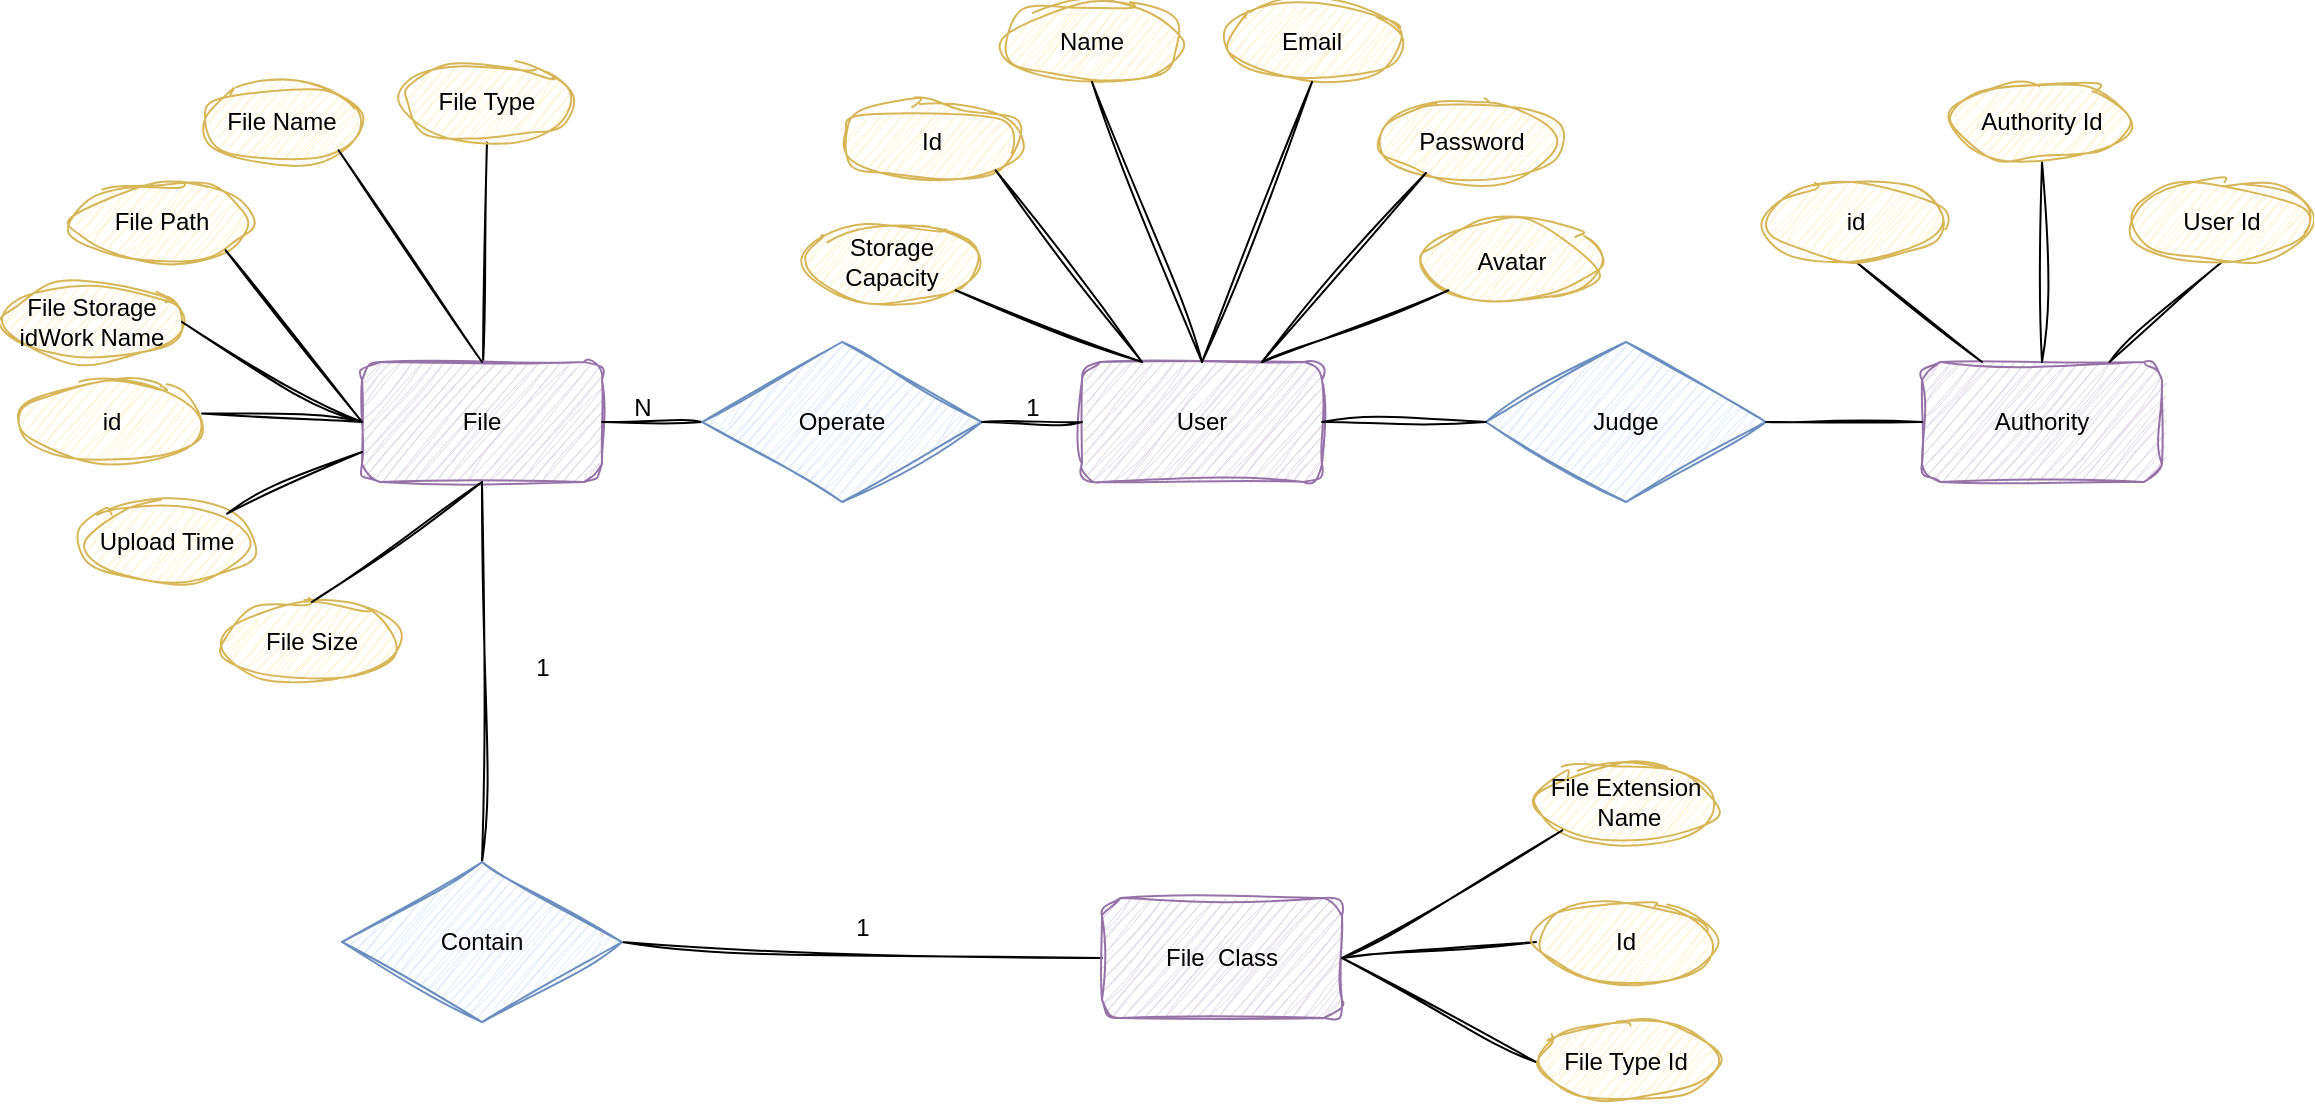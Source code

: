 <mxfile version="22.1.11" type="github" pages="3">
  <diagram name="overall er" id="CqrkfWvKqjEvy0J3rS-4">
    <mxGraphModel dx="1756" dy="615" grid="1" gridSize="10" guides="1" tooltips="1" connect="1" arrows="1" fold="1" page="1" pageScale="1" pageWidth="827" pageHeight="1169" math="0" shadow="0">
      <root>
        <mxCell id="0" />
        <mxCell id="1" parent="0" />
        <mxCell id="Isf6Fnb0qAEW2lczfsNk-14" style="rounded=1;orthogonalLoop=1;jettySize=auto;html=1;entryX=0.5;entryY=1;entryDx=0;entryDy=0;sketch=1;curveFitting=1;jiggle=2;endArrow=none;endFill=0;" parent="1" source="Isf6Fnb0qAEW2lczfsNk-3" target="Isf6Fnb0qAEW2lczfsNk-6" edge="1">
          <mxGeometry relative="1" as="geometry" />
        </mxCell>
        <mxCell id="Isf6Fnb0qAEW2lczfsNk-3" value="File" style="rounded=1;whiteSpace=wrap;html=1;fillColor=#e1d5e7;strokeColor=#9673a6;sketch=1;curveFitting=1;jiggle=2;fillStyle=hachure;" parent="1" vertex="1">
          <mxGeometry x="160" y="540" width="120" height="60" as="geometry" />
        </mxCell>
        <mxCell id="Isf6Fnb0qAEW2lczfsNk-4" value="User" style="rounded=1;whiteSpace=wrap;html=1;fillColor=#e1d5e7;strokeColor=#9673a6;sketch=1;curveFitting=1;jiggle=2;fillStyle=hachure;" parent="1" vertex="1">
          <mxGeometry x="520" y="540" width="120" height="60" as="geometry" />
        </mxCell>
        <mxCell id="Isf6Fnb0qAEW2lczfsNk-5" value="Authority" style="rounded=1;whiteSpace=wrap;html=1;fillColor=#e1d5e7;strokeColor=#9673a6;sketch=1;curveFitting=1;jiggle=2;fillStyle=hachure;" parent="1" vertex="1">
          <mxGeometry x="940" y="540" width="120" height="60" as="geometry" />
        </mxCell>
        <mxCell id="Isf6Fnb0qAEW2lczfsNk-6" value="File Type" style="ellipse;whiteSpace=wrap;html=1;fillColor=#fff2cc;strokeColor=#d6b656;fillStyle=hatch;sketch=1;curveFitting=1;jiggle=2;" parent="1" vertex="1">
          <mxGeometry x="180" y="390" width="85" height="40" as="geometry" />
        </mxCell>
        <mxCell id="Isf6Fnb0qAEW2lczfsNk-7" value="File Name" style="ellipse;whiteSpace=wrap;html=1;fillColor=#fff2cc;strokeColor=#d6b656;fillStyle=hatch;sketch=1;curveFitting=1;jiggle=2;" parent="1" vertex="1">
          <mxGeometry x="80" y="400" width="80" height="40" as="geometry" />
        </mxCell>
        <mxCell id="Isf6Fnb0qAEW2lczfsNk-8" value="File Path" style="ellipse;whiteSpace=wrap;html=1;fillColor=#fff2cc;strokeColor=#d6b656;fillStyle=hatch;sketch=1;curveFitting=1;jiggle=2;" parent="1" vertex="1">
          <mxGeometry x="15" y="450" width="90" height="40" as="geometry" />
        </mxCell>
        <mxCell id="Isf6Fnb0qAEW2lczfsNk-9" value="File Storage idWork Name" style="ellipse;whiteSpace=wrap;html=1;fillColor=#fff2cc;strokeColor=#d6b656;fillStyle=hatch;sketch=1;curveFitting=1;jiggle=2;" parent="1" vertex="1">
          <mxGeometry x="-20" y="500" width="90" height="40" as="geometry" />
        </mxCell>
        <mxCell id="Isf6Fnb0qAEW2lczfsNk-10" value="id" style="ellipse;whiteSpace=wrap;html=1;fillColor=#fff2cc;strokeColor=#d6b656;fillStyle=hatch;sketch=1;curveFitting=1;jiggle=2;" parent="1" vertex="1">
          <mxGeometry x="-10" y="550" width="90" height="40" as="geometry" />
        </mxCell>
        <mxCell id="Isf6Fnb0qAEW2lczfsNk-11" value="Upload Time" style="ellipse;whiteSpace=wrap;html=1;fillColor=#fff2cc;strokeColor=#d6b656;fillStyle=hatch;sketch=1;curveFitting=1;jiggle=2;" parent="1" vertex="1">
          <mxGeometry x="20" y="610" width="85" height="40" as="geometry" />
        </mxCell>
        <mxCell id="Isf6Fnb0qAEW2lczfsNk-12" value="File Size" style="ellipse;whiteSpace=wrap;html=1;fillColor=#fff2cc;strokeColor=#d6b656;fillStyle=hatch;sketch=1;curveFitting=1;jiggle=2;" parent="1" vertex="1">
          <mxGeometry x="90" y="660" width="90" height="40" as="geometry" />
        </mxCell>
        <mxCell id="Isf6Fnb0qAEW2lczfsNk-17" style="rounded=1;orthogonalLoop=1;jettySize=auto;html=1;entryX=1;entryY=1;entryDx=0;entryDy=0;sketch=1;curveFitting=1;jiggle=2;endArrow=none;endFill=0;exitX=0.5;exitY=0;exitDx=0;exitDy=0;" parent="1" source="Isf6Fnb0qAEW2lczfsNk-3" target="Isf6Fnb0qAEW2lczfsNk-7" edge="1">
          <mxGeometry relative="1" as="geometry">
            <mxPoint x="170" y="530" as="sourcePoint" />
            <mxPoint x="170" y="360" as="targetPoint" />
          </mxGeometry>
        </mxCell>
        <mxCell id="Isf6Fnb0qAEW2lczfsNk-18" style="rounded=1;orthogonalLoop=1;jettySize=auto;html=1;entryX=1;entryY=1;entryDx=0;entryDy=0;sketch=1;curveFitting=1;jiggle=2;endArrow=none;endFill=0;exitX=0;exitY=0.5;exitDx=0;exitDy=0;" parent="1" source="Isf6Fnb0qAEW2lczfsNk-3" target="Isf6Fnb0qAEW2lczfsNk-8" edge="1">
          <mxGeometry relative="1" as="geometry">
            <mxPoint x="130" y="570" as="sourcePoint" />
            <mxPoint x="130" y="400" as="targetPoint" />
          </mxGeometry>
        </mxCell>
        <mxCell id="Isf6Fnb0qAEW2lczfsNk-19" style="rounded=1;orthogonalLoop=1;jettySize=auto;html=1;entryX=1;entryY=0.5;entryDx=0;entryDy=0;sketch=1;curveFitting=1;jiggle=2;endArrow=none;endFill=0;exitX=0;exitY=0.5;exitDx=0;exitDy=0;" parent="1" source="Isf6Fnb0qAEW2lczfsNk-3" target="Isf6Fnb0qAEW2lczfsNk-9" edge="1">
          <mxGeometry relative="1" as="geometry">
            <mxPoint x="89" y="650" as="sourcePoint" />
            <mxPoint x="89" y="480" as="targetPoint" />
          </mxGeometry>
        </mxCell>
        <mxCell id="Isf6Fnb0qAEW2lczfsNk-20" style="rounded=1;orthogonalLoop=1;jettySize=auto;html=1;entryX=1;entryY=0.394;entryDx=0;entryDy=0;sketch=1;curveFitting=1;jiggle=2;endArrow=none;endFill=0;entryPerimeter=0;" parent="1" target="Isf6Fnb0qAEW2lczfsNk-10" edge="1">
          <mxGeometry relative="1" as="geometry">
            <mxPoint x="160" y="570" as="sourcePoint" />
            <mxPoint x="100" y="510" as="targetPoint" />
          </mxGeometry>
        </mxCell>
        <mxCell id="Isf6Fnb0qAEW2lczfsNk-21" style="rounded=1;orthogonalLoop=1;jettySize=auto;html=1;sketch=1;curveFitting=1;jiggle=2;endArrow=none;endFill=0;entryX=0;entryY=0.75;entryDx=0;entryDy=0;exitX=1;exitY=0;exitDx=0;exitDy=0;" parent="1" source="Isf6Fnb0qAEW2lczfsNk-11" target="Isf6Fnb0qAEW2lczfsNk-3" edge="1">
          <mxGeometry relative="1" as="geometry">
            <mxPoint x="219.5" y="775" as="sourcePoint" />
            <mxPoint x="240" y="610" as="targetPoint" />
          </mxGeometry>
        </mxCell>
        <mxCell id="Isf6Fnb0qAEW2lczfsNk-22" style="rounded=1;orthogonalLoop=1;jettySize=auto;html=1;entryX=0.5;entryY=1;entryDx=0;entryDy=0;sketch=1;curveFitting=1;jiggle=2;endArrow=none;endFill=0;exitX=0.5;exitY=0;exitDx=0;exitDy=0;" parent="1" source="Isf6Fnb0qAEW2lczfsNk-12" target="Isf6Fnb0qAEW2lczfsNk-3" edge="1">
          <mxGeometry relative="1" as="geometry">
            <mxPoint x="289" y="740" as="sourcePoint" />
            <mxPoint x="289" y="570" as="targetPoint" />
          </mxGeometry>
        </mxCell>
        <mxCell id="Isf6Fnb0qAEW2lczfsNk-23" style="rounded=1;orthogonalLoop=1;jettySize=auto;html=1;sketch=1;curveFitting=1;jiggle=2;endArrow=none;endFill=0;exitX=0.5;exitY=0;exitDx=0;exitDy=0;" parent="1" source="Isf6Fnb0qAEW2lczfsNk-26" edge="1">
          <mxGeometry relative="1" as="geometry">
            <mxPoint x="220" y="820" as="sourcePoint" />
            <mxPoint x="220" y="600" as="targetPoint" />
            <Array as="points" />
          </mxGeometry>
        </mxCell>
        <mxCell id="Isf6Fnb0qAEW2lczfsNk-24" style="rounded=1;orthogonalLoop=1;jettySize=auto;html=1;entryX=1;entryY=0.5;entryDx=0;entryDy=0;sketch=1;curveFitting=1;jiggle=2;endArrow=none;endFill=0;exitX=0;exitY=0.5;exitDx=0;exitDy=0;" parent="1" source="Isf6Fnb0qAEW2lczfsNk-48" target="Isf6Fnb0qAEW2lczfsNk-3" edge="1">
          <mxGeometry relative="1" as="geometry">
            <mxPoint x="320" y="790" as="sourcePoint" />
            <mxPoint x="320" y="620" as="targetPoint" />
          </mxGeometry>
        </mxCell>
        <mxCell id="Isf6Fnb0qAEW2lczfsNk-25" style="rounded=1;orthogonalLoop=1;jettySize=auto;html=1;entryX=0;entryY=0.5;entryDx=0;entryDy=0;sketch=1;curveFitting=1;jiggle=2;endArrow=none;endFill=0;exitX=1;exitY=0.5;exitDx=0;exitDy=0;" parent="1" source="Isf6Fnb0qAEW2lczfsNk-26" target="Isf6Fnb0qAEW2lczfsNk-27" edge="1">
          <mxGeometry relative="1" as="geometry">
            <mxPoint x="360" y="870" as="sourcePoint" />
            <mxPoint x="360" y="700" as="targetPoint" />
          </mxGeometry>
        </mxCell>
        <mxCell id="Isf6Fnb0qAEW2lczfsNk-26" value="Contain" style="rhombus;whiteSpace=wrap;html=1;fillColor=#dae8fc;strokeColor=#6c8ebf;fillStyle=hatch;sketch=1;curveFitting=1;jiggle=2;" parent="1" vertex="1">
          <mxGeometry x="150" y="790" width="140" height="80" as="geometry" />
        </mxCell>
        <mxCell id="Isf6Fnb0qAEW2lczfsNk-27" value="File&amp;nbsp; Class" style="rounded=1;whiteSpace=wrap;html=1;fillColor=#e1d5e7;strokeColor=#9673a6;sketch=1;curveFitting=1;jiggle=2;fillStyle=hachure;" parent="1" vertex="1">
          <mxGeometry x="530" y="808" width="120" height="60" as="geometry" />
        </mxCell>
        <mxCell id="Isf6Fnb0qAEW2lczfsNk-28" value="File Extension&lt;br&gt;&amp;nbsp;Name" style="ellipse;whiteSpace=wrap;html=1;fillColor=#fff2cc;strokeColor=#d6b656;fillStyle=hatch;sketch=1;curveFitting=1;jiggle=2;" parent="1" vertex="1">
          <mxGeometry x="747" y="740" width="90" height="40" as="geometry" />
        </mxCell>
        <mxCell id="Isf6Fnb0qAEW2lczfsNk-29" style="rounded=1;orthogonalLoop=1;jettySize=auto;html=1;entryX=1;entryY=0.5;entryDx=0;entryDy=0;sketch=1;curveFitting=1;jiggle=2;endArrow=none;endFill=0;exitX=0;exitY=0.5;exitDx=0;exitDy=0;" parent="1" source="Isf6Fnb0qAEW2lczfsNk-33" target="Isf6Fnb0qAEW2lczfsNk-27" edge="1">
          <mxGeometry relative="1" as="geometry">
            <mxPoint x="710" y="1040" as="sourcePoint" />
            <mxPoint x="710" y="870" as="targetPoint" />
          </mxGeometry>
        </mxCell>
        <mxCell id="Isf6Fnb0qAEW2lczfsNk-30" style="rounded=1;orthogonalLoop=1;jettySize=auto;html=1;entryX=0;entryY=0.5;entryDx=0;entryDy=0;sketch=1;curveFitting=1;jiggle=2;endArrow=none;endFill=0;exitX=1;exitY=0.5;exitDx=0;exitDy=0;" parent="1" source="Isf6Fnb0qAEW2lczfsNk-27" target="Isf6Fnb0qAEW2lczfsNk-32" edge="1">
          <mxGeometry relative="1" as="geometry">
            <mxPoint x="329" y="780" as="sourcePoint" />
            <mxPoint x="329" y="610" as="targetPoint" />
          </mxGeometry>
        </mxCell>
        <mxCell id="Isf6Fnb0qAEW2lczfsNk-31" style="rounded=1;orthogonalLoop=1;jettySize=auto;html=1;entryX=0;entryY=1;entryDx=0;entryDy=0;sketch=1;curveFitting=1;jiggle=2;endArrow=none;endFill=0;exitX=1;exitY=0.5;exitDx=0;exitDy=0;" parent="1" source="Isf6Fnb0qAEW2lczfsNk-27" target="Isf6Fnb0qAEW2lczfsNk-28" edge="1">
          <mxGeometry relative="1" as="geometry">
            <mxPoint x="339" y="790" as="sourcePoint" />
            <mxPoint x="339" y="620" as="targetPoint" />
          </mxGeometry>
        </mxCell>
        <mxCell id="Isf6Fnb0qAEW2lczfsNk-32" value="Id" style="ellipse;whiteSpace=wrap;html=1;fillColor=#fff2cc;strokeColor=#d6b656;fillStyle=hatch;sketch=1;curveFitting=1;jiggle=2;" parent="1" vertex="1">
          <mxGeometry x="747" y="810" width="90" height="40" as="geometry" />
        </mxCell>
        <mxCell id="Isf6Fnb0qAEW2lczfsNk-33" value="File Type Id" style="ellipse;whiteSpace=wrap;html=1;fillColor=#fff2cc;strokeColor=#d6b656;fillStyle=hatch;sketch=1;curveFitting=1;jiggle=2;" parent="1" vertex="1">
          <mxGeometry x="747" y="870" width="90" height="40" as="geometry" />
        </mxCell>
        <mxCell id="Isf6Fnb0qAEW2lczfsNk-34" value="1" style="text;html=1;align=center;verticalAlign=middle;resizable=0;points=[];autosize=1;strokeColor=none;fillColor=none;" parent="1" vertex="1">
          <mxGeometry x="235" y="678" width="30" height="30" as="geometry" />
        </mxCell>
        <mxCell id="Isf6Fnb0qAEW2lczfsNk-35" value="1" style="text;html=1;align=center;verticalAlign=middle;resizable=0;points=[];autosize=1;strokeColor=none;fillColor=none;" parent="1" vertex="1">
          <mxGeometry x="395" y="808" width="30" height="30" as="geometry" />
        </mxCell>
        <mxCell id="Isf6Fnb0qAEW2lczfsNk-36" value="Storage Capacity" style="ellipse;whiteSpace=wrap;html=1;fillColor=#fff2cc;strokeColor=#d6b656;fillStyle=hatch;sketch=1;curveFitting=1;jiggle=2;" parent="1" vertex="1">
          <mxGeometry x="380" y="470" width="90" height="40" as="geometry" />
        </mxCell>
        <mxCell id="Isf6Fnb0qAEW2lczfsNk-37" value="Id" style="ellipse;whiteSpace=wrap;html=1;fillColor=#fff2cc;strokeColor=#d6b656;fillStyle=hatch;sketch=1;curveFitting=1;jiggle=2;" parent="1" vertex="1">
          <mxGeometry x="400" y="410" width="90" height="40" as="geometry" />
        </mxCell>
        <mxCell id="Isf6Fnb0qAEW2lczfsNk-38" value="Name" style="ellipse;whiteSpace=wrap;html=1;fillColor=#fff2cc;strokeColor=#d6b656;fillStyle=hatch;sketch=1;curveFitting=1;jiggle=2;" parent="1" vertex="1">
          <mxGeometry x="480" y="360" width="90" height="40" as="geometry" />
        </mxCell>
        <mxCell id="Isf6Fnb0qAEW2lczfsNk-39" value="Email" style="ellipse;whiteSpace=wrap;html=1;fillColor=#fff2cc;strokeColor=#d6b656;fillStyle=hatch;sketch=1;curveFitting=1;jiggle=2;" parent="1" vertex="1">
          <mxGeometry x="590" y="360" width="90" height="40" as="geometry" />
        </mxCell>
        <mxCell id="Isf6Fnb0qAEW2lczfsNk-40" value="Password" style="ellipse;whiteSpace=wrap;html=1;fillColor=#fff2cc;strokeColor=#d6b656;fillStyle=hatch;sketch=1;curveFitting=1;jiggle=2;" parent="1" vertex="1">
          <mxGeometry x="670" y="410" width="90" height="40" as="geometry" />
        </mxCell>
        <mxCell id="Isf6Fnb0qAEW2lczfsNk-41" value="Avatar" style="ellipse;whiteSpace=wrap;html=1;fillColor=#fff2cc;strokeColor=#d6b656;fillStyle=hatch;sketch=1;curveFitting=1;jiggle=2;" parent="1" vertex="1">
          <mxGeometry x="690" y="470" width="90" height="40" as="geometry" />
        </mxCell>
        <mxCell id="Isf6Fnb0qAEW2lczfsNk-42" style="rounded=1;orthogonalLoop=1;jettySize=auto;html=1;entryX=1;entryY=1;entryDx=0;entryDy=0;sketch=1;curveFitting=1;jiggle=2;endArrow=none;endFill=0;exitX=0.25;exitY=0;exitDx=0;exitDy=0;" parent="1" source="Isf6Fnb0qAEW2lczfsNk-4" target="Isf6Fnb0qAEW2lczfsNk-36" edge="1">
          <mxGeometry relative="1" as="geometry">
            <mxPoint x="350" y="708" as="sourcePoint" />
            <mxPoint x="460" y="644" as="targetPoint" />
          </mxGeometry>
        </mxCell>
        <mxCell id="Isf6Fnb0qAEW2lczfsNk-43" style="rounded=1;orthogonalLoop=1;jettySize=auto;html=1;entryX=1;entryY=1;entryDx=0;entryDy=0;sketch=1;curveFitting=1;jiggle=2;endArrow=none;endFill=0;exitX=0.25;exitY=0;exitDx=0;exitDy=0;" parent="1" source="Isf6Fnb0qAEW2lczfsNk-4" target="Isf6Fnb0qAEW2lczfsNk-37" edge="1">
          <mxGeometry relative="1" as="geometry">
            <mxPoint x="610" y="708" as="sourcePoint" />
            <mxPoint x="720" y="644" as="targetPoint" />
          </mxGeometry>
        </mxCell>
        <mxCell id="Isf6Fnb0qAEW2lczfsNk-44" style="rounded=1;orthogonalLoop=1;jettySize=auto;html=1;entryX=0.5;entryY=1;entryDx=0;entryDy=0;sketch=1;curveFitting=1;jiggle=2;endArrow=none;endFill=0;exitX=0.5;exitY=0;exitDx=0;exitDy=0;" parent="1" source="Isf6Fnb0qAEW2lczfsNk-4" target="Isf6Fnb0qAEW2lczfsNk-38" edge="1">
          <mxGeometry relative="1" as="geometry">
            <mxPoint x="590" y="714" as="sourcePoint" />
            <mxPoint x="700" y="650" as="targetPoint" />
          </mxGeometry>
        </mxCell>
        <mxCell id="Isf6Fnb0qAEW2lczfsNk-45" style="rounded=1;orthogonalLoop=1;jettySize=auto;html=1;entryX=0.5;entryY=1;entryDx=0;entryDy=0;sketch=1;curveFitting=1;jiggle=2;endArrow=none;endFill=0;exitX=0.5;exitY=0;exitDx=0;exitDy=0;" parent="1" source="Isf6Fnb0qAEW2lczfsNk-4" target="Isf6Fnb0qAEW2lczfsNk-39" edge="1">
          <mxGeometry relative="1" as="geometry">
            <mxPoint x="580" y="700" as="sourcePoint" />
            <mxPoint x="690" y="636" as="targetPoint" />
          </mxGeometry>
        </mxCell>
        <mxCell id="Isf6Fnb0qAEW2lczfsNk-46" style="rounded=1;orthogonalLoop=1;jettySize=auto;html=1;entryX=0.244;entryY=0.888;entryDx=0;entryDy=0;sketch=1;curveFitting=1;jiggle=2;endArrow=none;endFill=0;exitX=0.75;exitY=0;exitDx=0;exitDy=0;entryPerimeter=0;" parent="1" source="Isf6Fnb0qAEW2lczfsNk-4" target="Isf6Fnb0qAEW2lczfsNk-40" edge="1">
          <mxGeometry relative="1" as="geometry">
            <mxPoint x="670" y="678" as="sourcePoint" />
            <mxPoint x="780" y="614" as="targetPoint" />
          </mxGeometry>
        </mxCell>
        <mxCell id="Isf6Fnb0qAEW2lczfsNk-47" style="rounded=1;orthogonalLoop=1;jettySize=auto;html=1;entryX=0;entryY=1;entryDx=0;entryDy=0;sketch=1;curveFitting=1;jiggle=2;endArrow=none;endFill=0;exitX=0.75;exitY=0;exitDx=0;exitDy=0;" parent="1" source="Isf6Fnb0qAEW2lczfsNk-4" target="Isf6Fnb0qAEW2lczfsNk-41" edge="1">
          <mxGeometry relative="1" as="geometry">
            <mxPoint x="690" y="634" as="sourcePoint" />
            <mxPoint x="800" y="570" as="targetPoint" />
          </mxGeometry>
        </mxCell>
        <mxCell id="Isf6Fnb0qAEW2lczfsNk-48" value="Operate" style="rhombus;whiteSpace=wrap;html=1;fillColor=#dae8fc;strokeColor=#6c8ebf;fillStyle=hatch;sketch=1;curveFitting=1;jiggle=2;" parent="1" vertex="1">
          <mxGeometry x="330" y="530" width="140" height="80" as="geometry" />
        </mxCell>
        <mxCell id="Isf6Fnb0qAEW2lczfsNk-49" style="rounded=1;orthogonalLoop=1;jettySize=auto;html=1;entryX=1;entryY=0.5;entryDx=0;entryDy=0;sketch=1;curveFitting=1;jiggle=2;endArrow=none;endFill=0;exitX=0;exitY=0.5;exitDx=0;exitDy=0;" parent="1" source="Isf6Fnb0qAEW2lczfsNk-4" target="Isf6Fnb0qAEW2lczfsNk-48" edge="1">
          <mxGeometry relative="1" as="geometry">
            <mxPoint x="756" y="740" as="sourcePoint" />
            <mxPoint x="756" y="570" as="targetPoint" />
          </mxGeometry>
        </mxCell>
        <mxCell id="Isf6Fnb0qAEW2lczfsNk-51" value="N" style="text;html=1;align=center;verticalAlign=middle;resizable=0;points=[];autosize=1;strokeColor=none;fillColor=none;" parent="1" vertex="1">
          <mxGeometry x="285" y="548" width="30" height="30" as="geometry" />
        </mxCell>
        <mxCell id="Isf6Fnb0qAEW2lczfsNk-52" value="1" style="text;html=1;align=center;verticalAlign=middle;resizable=0;points=[];autosize=1;strokeColor=none;fillColor=none;" parent="1" vertex="1">
          <mxGeometry x="480" y="548" width="30" height="30" as="geometry" />
        </mxCell>
        <mxCell id="Isf6Fnb0qAEW2lczfsNk-53" value="Judge" style="rhombus;whiteSpace=wrap;html=1;fillColor=#dae8fc;strokeColor=#6c8ebf;fillStyle=hatch;sketch=1;curveFitting=1;jiggle=2;" parent="1" vertex="1">
          <mxGeometry x="722" y="530" width="140" height="80" as="geometry" />
        </mxCell>
        <mxCell id="Isf6Fnb0qAEW2lczfsNk-54" style="rounded=1;orthogonalLoop=1;jettySize=auto;html=1;entryX=0.5;entryY=1;entryDx=0;entryDy=0;sketch=1;curveFitting=1;jiggle=2;endArrow=none;endFill=0;" parent="1" source="Isf6Fnb0qAEW2lczfsNk-5" target="Isf6Fnb0qAEW2lczfsNk-62" edge="1">
          <mxGeometry relative="1" as="geometry">
            <mxPoint x="1130" y="505" as="sourcePoint" />
            <mxPoint x="1140" y="335" as="targetPoint" />
          </mxGeometry>
        </mxCell>
        <mxCell id="Isf6Fnb0qAEW2lczfsNk-55" style="rounded=1;orthogonalLoop=1;jettySize=auto;html=1;entryX=0.5;entryY=1;entryDx=0;entryDy=0;sketch=1;curveFitting=1;jiggle=2;endArrow=none;endFill=0;exitX=0.5;exitY=0;exitDx=0;exitDy=0;" parent="1" source="Isf6Fnb0qAEW2lczfsNk-5" target="Isf6Fnb0qAEW2lczfsNk-60" edge="1">
          <mxGeometry relative="1" as="geometry">
            <mxPoint x="910" y="525" as="sourcePoint" />
            <mxPoint x="920" y="355" as="targetPoint" />
          </mxGeometry>
        </mxCell>
        <mxCell id="Isf6Fnb0qAEW2lczfsNk-56" style="rounded=1;orthogonalLoop=1;jettySize=auto;html=1;entryX=0.5;entryY=1;entryDx=0;entryDy=0;sketch=1;curveFitting=1;jiggle=2;endArrow=none;endFill=0;exitX=0.25;exitY=0;exitDx=0;exitDy=0;" parent="1" source="Isf6Fnb0qAEW2lczfsNk-5" target="Isf6Fnb0qAEW2lczfsNk-59" edge="1">
          <mxGeometry relative="1" as="geometry">
            <mxPoint x="920" y="535" as="sourcePoint" />
            <mxPoint x="930" y="365" as="targetPoint" />
          </mxGeometry>
        </mxCell>
        <mxCell id="Isf6Fnb0qAEW2lczfsNk-57" style="rounded=1;orthogonalLoop=1;jettySize=auto;html=1;sketch=1;curveFitting=1;jiggle=2;endArrow=none;endFill=0;exitX=1;exitY=0.5;exitDx=0;exitDy=0;" parent="1" source="Isf6Fnb0qAEW2lczfsNk-53" target="Isf6Fnb0qAEW2lczfsNk-5" edge="1">
          <mxGeometry relative="1" as="geometry">
            <mxPoint x="930" y="545" as="sourcePoint" />
            <mxPoint x="940" y="375" as="targetPoint" />
          </mxGeometry>
        </mxCell>
        <mxCell id="Isf6Fnb0qAEW2lczfsNk-58" style="rounded=1;orthogonalLoop=1;jettySize=auto;html=1;entryX=0;entryY=0.5;entryDx=0;entryDy=0;sketch=1;curveFitting=1;jiggle=2;endArrow=none;endFill=0;exitX=1;exitY=0.5;exitDx=0;exitDy=0;" parent="1" source="Isf6Fnb0qAEW2lczfsNk-4" target="Isf6Fnb0qAEW2lczfsNk-53" edge="1">
          <mxGeometry relative="1" as="geometry">
            <mxPoint x="940" y="555" as="sourcePoint" />
            <mxPoint x="950" y="385" as="targetPoint" />
          </mxGeometry>
        </mxCell>
        <mxCell id="Isf6Fnb0qAEW2lczfsNk-59" value="id" style="ellipse;whiteSpace=wrap;html=1;fillColor=#fff2cc;strokeColor=#d6b656;fillStyle=hatch;sketch=1;curveFitting=1;jiggle=2;" parent="1" vertex="1">
          <mxGeometry x="862" y="450" width="90" height="40" as="geometry" />
        </mxCell>
        <mxCell id="Isf6Fnb0qAEW2lczfsNk-60" value="Authority Id" style="ellipse;whiteSpace=wrap;html=1;fillColor=#fff2cc;strokeColor=#d6b656;fillStyle=hatch;sketch=1;curveFitting=1;jiggle=2;" parent="1" vertex="1">
          <mxGeometry x="955" y="400" width="90" height="40" as="geometry" />
        </mxCell>
        <mxCell id="Isf6Fnb0qAEW2lczfsNk-62" value="User Id" style="ellipse;whiteSpace=wrap;html=1;fillColor=#fff2cc;strokeColor=#d6b656;fillStyle=hatch;sketch=1;curveFitting=1;jiggle=2;" parent="1" vertex="1">
          <mxGeometry x="1045" y="450" width="90" height="40" as="geometry" />
        </mxCell>
      </root>
    </mxGraphModel>
  </diagram>
  <diagram id="hAbPgr2nNsU2SdjxLZHJ" name="第 2 页">
    <mxGraphModel dx="2380" dy="1327" grid="0" gridSize="10" guides="1" tooltips="1" connect="1" arrows="1" fold="1" page="0" pageScale="1" pageWidth="827" pageHeight="1169" math="0" shadow="0">
      <root>
        <mxCell id="0" />
        <mxCell id="1" parent="0" />
        <mxCell id="7XOFt0l1qNprO7V9EBtW-86" value="" style="ellipse;whiteSpace=wrap;html=1;fillColor=none;sketch=1;curveFitting=1;jiggle=2;" vertex="1" parent="1">
          <mxGeometry x="-177" y="-137.5" width="1840" height="1190" as="geometry" />
        </mxCell>
        <mxCell id="S3q1-A8ORBThpEU_qU60-1" value="Register" style="rounded=1;whiteSpace=wrap;html=1;fillColor=#dae8fc;strokeColor=#6c8ebf;fillStyle=hatch;sketch=1;curveFitting=1;jiggle=2;shadow=0;" parent="1" vertex="1">
          <mxGeometry x="150" y="70" width="120" height="60" as="geometry" />
        </mxCell>
        <mxCell id="S3q1-A8ORBThpEU_qU60-17" value="Login" style="rounded=1;whiteSpace=wrap;html=1;fillColor=#dae8fc;strokeColor=#6c8ebf;fillStyle=hatch;sketch=1;curveFitting=1;jiggle=2;shadow=0;" parent="1" vertex="1">
          <mxGeometry x="177" y="195" width="120" height="60" as="geometry" />
        </mxCell>
        <mxCell id="S3q1-A8ORBThpEU_qU60-20" value="Send Code Email" style="rounded=1;whiteSpace=wrap;html=1;sketch=1;jiggle=2;fillStyle=hatch;curveFitting=1;strokeColor=#6c8ebf;align=center;verticalAlign=middle;fontFamily=Helvetica;fontSize=12;fillColor=#dae8fc;" parent="1" vertex="1">
          <mxGeometry x="827" y="-40" width="120" height="60" as="geometry" />
        </mxCell>
        <mxCell id="S3q1-A8ORBThpEU_qU60-21" value="Email&amp;nbsp;&lt;br&gt;External System" style="ellipse;whiteSpace=wrap;html=1;fillColor=#f8cecc;strokeColor=#b85450;sketch=1;curveFitting=1;jiggle=2;" parent="1" vertex="1">
          <mxGeometry x="1094.5" y="-10" width="171" height="90" as="geometry" />
        </mxCell>
        <mxCell id="S3q1-A8ORBThpEU_qU60-22" value="Email Code Sent" style="rounded=1;whiteSpace=wrap;html=1;fillColor=#ffe6cc;strokeColor=#d79b00;sketch=1;curveFitting=1;jiggle=2;" parent="1" vertex="1">
          <mxGeometry x="1000" y="120" width="120" height="60" as="geometry" />
        </mxCell>
        <mxCell id="S3q1-A8ORBThpEU_qU60-23" value="User&lt;br&gt;" style="shape=umlActor;verticalLabelPosition=bottom;verticalAlign=top;html=1;outlineConnect=0;sketch=1;curveFitting=1;jiggle=2;shadow=0;" parent="1" vertex="1">
          <mxGeometry x="-60" y="180" width="30" height="60" as="geometry" />
        </mxCell>
        <mxCell id="7XOFt0l1qNprO7V9EBtW-1" value="" style="endArrow=classic;html=1;rounded=0;sketch=1;curveFitting=1;jiggle=2;" edge="1" parent="1">
          <mxGeometry width="50" height="50" relative="1" as="geometry">
            <mxPoint x="10" y="160" as="sourcePoint" />
            <mxPoint x="120" y="120" as="targetPoint" />
          </mxGeometry>
        </mxCell>
        <mxCell id="7XOFt0l1qNprO7V9EBtW-2" value="" style="endArrow=classic;html=1;rounded=0;sketch=1;curveFitting=1;jiggle=2;entryX=-0.032;entryY=0.448;entryDx=0;entryDy=0;entryPerimeter=0;" edge="1" parent="1" target="S3q1-A8ORBThpEU_qU60-13">
          <mxGeometry width="50" height="50" relative="1" as="geometry">
            <mxPoint x="290" y="80" as="sourcePoint" />
            <mxPoint x="410" y="10" as="targetPoint" />
          </mxGeometry>
        </mxCell>
        <mxCell id="7XOFt0l1qNprO7V9EBtW-3" value="" style="endArrow=classic;html=1;rounded=0;sketch=1;curveFitting=1;jiggle=2;" edge="1" parent="1">
          <mxGeometry width="50" height="50" relative="1" as="geometry">
            <mxPoint x="680" as="sourcePoint" />
            <mxPoint x="799" as="targetPoint" />
          </mxGeometry>
        </mxCell>
        <mxCell id="7XOFt0l1qNprO7V9EBtW-4" value="" style="endArrow=classic;html=1;rounded=0;sketch=1;curveFitting=1;jiggle=2;" edge="1" parent="1">
          <mxGeometry width="50" height="50" relative="1" as="geometry">
            <mxPoint x="970" y="-10" as="sourcePoint" />
            <mxPoint x="1080" y="10" as="targetPoint" />
            <Array as="points">
              <mxPoint x="1020" y="-9" />
            </Array>
          </mxGeometry>
        </mxCell>
        <mxCell id="7XOFt0l1qNprO7V9EBtW-5" value="" style="endArrow=classic;html=1;rounded=0;sketch=1;curveFitting=1;jiggle=2;" edge="1" parent="1">
          <mxGeometry width="50" height="50" relative="1" as="geometry">
            <mxPoint x="1110" y="80" as="sourcePoint" />
            <mxPoint x="1070" y="110" as="targetPoint" />
          </mxGeometry>
        </mxCell>
        <mxCell id="7XOFt0l1qNprO7V9EBtW-12" value="" style="endArrow=classic;html=1;rounded=0;sketch=1;curveFitting=1;jiggle=2;exitX=1;exitY=0.5;exitDx=0;exitDy=0;" edge="1" parent="1">
          <mxGeometry width="50" height="50" relative="1" as="geometry">
            <mxPoint x="314" y="217.0" as="sourcePoint" />
            <mxPoint x="448" y="143" as="targetPoint" />
          </mxGeometry>
        </mxCell>
        <mxCell id="7XOFt0l1qNprO7V9EBtW-13" value="" style="endArrow=classic;html=1;rounded=0;sketch=1;curveFitting=1;jiggle=2;" edge="1" parent="1">
          <mxGeometry width="50" height="50" relative="1" as="geometry">
            <mxPoint x="20" y="229.29" as="sourcePoint" />
            <mxPoint x="140" y="229.29" as="targetPoint" />
          </mxGeometry>
        </mxCell>
        <mxCell id="7XOFt0l1qNprO7V9EBtW-14" value="Submit Auth Param" style="rounded=1;whiteSpace=wrap;html=1;sketch=1;jiggle=2;fillStyle=hatch;curveFitting=1;strokeColor=#6c8ebf;align=center;verticalAlign=middle;fontFamily=Helvetica;fontSize=12;fillColor=#dae8fc;" vertex="1" parent="1">
          <mxGeometry x="880" y="245" width="120" height="60" as="geometry" />
        </mxCell>
        <mxCell id="7XOFt0l1qNprO7V9EBtW-17" value="" style="endArrow=classic;html=1;rounded=0;sketch=1;curveFitting=1;jiggle=2;" edge="1" parent="1">
          <mxGeometry width="50" height="50" relative="1" as="geometry">
            <mxPoint x="1010" y="280" as="sourcePoint" />
            <mxPoint x="1140" y="330" as="targetPoint" />
          </mxGeometry>
        </mxCell>
        <mxCell id="7XOFt0l1qNprO7V9EBtW-18" value="" style="endArrow=classic;html=1;rounded=0;sketch=1;curveFitting=1;jiggle=2;" edge="1" parent="1">
          <mxGeometry width="50" height="50" relative="1" as="geometry">
            <mxPoint x="1110" y="399.5" as="sourcePoint" />
            <mxPoint x="1020" y="399.5" as="targetPoint" />
          </mxGeometry>
        </mxCell>
        <mxCell id="7XOFt0l1qNprO7V9EBtW-19" value="Check Param" style="rounded=1;whiteSpace=wrap;html=1;sketch=1;jiggle=2;fillStyle=hatch;curveFitting=1;strokeColor=#6c8ebf;align=center;verticalAlign=middle;fontFamily=Helvetica;fontSize=12;fillColor=#dae8fc;" vertex="1" parent="1">
          <mxGeometry x="880" y="370" width="120" height="60" as="geometry" />
        </mxCell>
        <mxCell id="7XOFt0l1qNprO7V9EBtW-22" value="Check Code" style="rounded=1;whiteSpace=wrap;html=1;sketch=1;jiggle=2;fillStyle=hatch;curveFitting=1;strokeColor=#6c8ebf;align=center;verticalAlign=middle;fontFamily=Helvetica;fontSize=12;fillColor=#dae8fc;" vertex="1" parent="1">
          <mxGeometry x="1310" y="90" width="120" height="60" as="geometry" />
        </mxCell>
        <mxCell id="7XOFt0l1qNprO7V9EBtW-23" value="" style="endArrow=classic;html=1;rounded=0;sketch=1;curveFitting=1;jiggle=2;" edge="1" parent="1">
          <mxGeometry width="50" height="50" relative="1" as="geometry">
            <mxPoint x="1210" y="90" as="sourcePoint" />
            <mxPoint x="1230" y="140" as="targetPoint" />
          </mxGeometry>
        </mxCell>
        <mxCell id="7XOFt0l1qNprO7V9EBtW-25" value="" style="endArrow=classic;html=1;rounded=0;sketch=1;curveFitting=1;jiggle=2;" edge="1" parent="1">
          <mxGeometry width="50" height="50" relative="1" as="geometry">
            <mxPoint x="1310" y="70" as="sourcePoint" />
            <mxPoint x="1270" y="50" as="targetPoint" />
          </mxGeometry>
        </mxCell>
        <mxCell id="7XOFt0l1qNprO7V9EBtW-26" value="Auth Success" style="rounded=1;whiteSpace=wrap;html=1;fillColor=#ffe6cc;strokeColor=#d79b00;sketch=1;curveFitting=1;jiggle=2;" vertex="1" parent="1">
          <mxGeometry x="1160" y="150" width="120" height="60" as="geometry" />
        </mxCell>
        <mxCell id="7XOFt0l1qNprO7V9EBtW-27" value="" style="endArrow=classic;html=1;rounded=0;sketch=1;curveFitting=1;jiggle=2;" edge="1" parent="1">
          <mxGeometry width="50" height="50" relative="1" as="geometry">
            <mxPoint x="1221" y="220" as="sourcePoint" />
            <mxPoint x="1230" y="282" as="targetPoint" />
          </mxGeometry>
        </mxCell>
        <mxCell id="7XOFt0l1qNprO7V9EBtW-28" value="" style="group;sketch=1;curveFitting=1;jiggle=2;" vertex="1" connectable="0" parent="1">
          <mxGeometry x="290" y="615" width="220" height="240" as="geometry" />
        </mxCell>
        <mxCell id="7XOFt0l1qNprO7V9EBtW-29" value="" style="ellipse;whiteSpace=wrap;html=1;fillColor=none;fillStyle=hatch;sketch=1;curveFitting=1;jiggle=2;" vertex="1" parent="7XOFt0l1qNprO7V9EBtW-28">
          <mxGeometry width="220" height="240" as="geometry" />
        </mxCell>
        <mxCell id="7XOFt0l1qNprO7V9EBtW-30" value="File CRUD" style="rounded=1;whiteSpace=wrap;html=1;sketch=1;jiggle=2;fillStyle=hatch;curveFitting=1;strokeColor=#d6b656;align=center;verticalAlign=middle;fontFamily=Helvetica;fontSize=12;fillColor=#fff2cc;" vertex="1" parent="7XOFt0l1qNprO7V9EBtW-28">
          <mxGeometry x="50" y="62.5" width="120" height="60" as="geometry" />
        </mxCell>
        <mxCell id="7XOFt0l1qNprO7V9EBtW-31" value="File CRUD policy" style="rounded=1;whiteSpace=wrap;html=1;sketch=1;jiggle=2;fillStyle=hatch;curveFitting=1;strokeColor=#9673a6;align=center;verticalAlign=middle;fontFamily=Helvetica;fontSize=12;fillColor=#e1d5e7;" vertex="1" parent="7XOFt0l1qNprO7V9EBtW-28">
          <mxGeometry x="50" y="142.5" width="120" height="60" as="geometry" />
        </mxCell>
        <mxCell id="7XOFt0l1qNprO7V9EBtW-32" value="File Domain" style="text;html=1;strokeColor=none;fillColor=none;align=center;verticalAlign=middle;whiteSpace=wrap;rounded=0;fontSize=11;fontFamily=Helvetica;fontColor=default;sketch=1;curveFitting=1;jiggle=2;" vertex="1" parent="7XOFt0l1qNprO7V9EBtW-28">
          <mxGeometry x="65" y="12.5" width="90" height="35" as="geometry" />
        </mxCell>
        <mxCell id="7XOFt0l1qNprO7V9EBtW-60" value="" style="endArrow=classic;html=1;rounded=0;sketch=1;curveFitting=1;jiggle=2;" edge="1" parent="7XOFt0l1qNprO7V9EBtW-28">
          <mxGeometry width="50" height="50" relative="1" as="geometry">
            <mxPoint x="200" y="200" as="sourcePoint" />
            <mxPoint x="250" y="210" as="targetPoint" />
          </mxGeometry>
        </mxCell>
        <mxCell id="7XOFt0l1qNprO7V9EBtW-34" value="" style="group;sketch=1;curveFitting=1;jiggle=2;" vertex="1" connectable="0" parent="1">
          <mxGeometry x="800" y="780" width="220" height="240" as="geometry" />
        </mxCell>
        <mxCell id="7XOFt0l1qNprO7V9EBtW-35" value="" style="ellipse;whiteSpace=wrap;html=1;fillColor=none;fillStyle=hatch;sketch=1;curveFitting=1;jiggle=2;" vertex="1" parent="7XOFt0l1qNprO7V9EBtW-34">
          <mxGeometry width="220" height="240" as="geometry" />
        </mxCell>
        <mxCell id="7XOFt0l1qNprO7V9EBtW-36" value="Preview" style="rounded=1;whiteSpace=wrap;html=1;sketch=1;jiggle=2;fillStyle=hatch;curveFitting=1;strokeColor=#d6b656;align=center;verticalAlign=middle;fontFamily=Helvetica;fontSize=12;fillColor=#fff2cc;" vertex="1" parent="7XOFt0l1qNprO7V9EBtW-34">
          <mxGeometry x="50" y="62.5" width="120" height="60" as="geometry" />
        </mxCell>
        <mxCell id="7XOFt0l1qNprO7V9EBtW-37" value="Preview policy" style="rounded=1;whiteSpace=wrap;html=1;sketch=1;jiggle=2;fillStyle=hatch;curveFitting=1;strokeColor=#9673a6;align=center;verticalAlign=middle;fontFamily=Helvetica;fontSize=12;fillColor=#e1d5e7;" vertex="1" parent="7XOFt0l1qNprO7V9EBtW-34">
          <mxGeometry x="50" y="142.5" width="120" height="60" as="geometry" />
        </mxCell>
        <mxCell id="7XOFt0l1qNprO7V9EBtW-38" value="Preview Domain" style="text;html=1;strokeColor=none;fillColor=none;align=center;verticalAlign=middle;whiteSpace=wrap;rounded=0;fontSize=11;fontFamily=Helvetica;fontColor=default;sketch=1;curveFitting=1;jiggle=2;" vertex="1" parent="7XOFt0l1qNprO7V9EBtW-34">
          <mxGeometry x="65" y="12.5" width="90" height="35" as="geometry" />
        </mxCell>
        <mxCell id="7XOFt0l1qNprO7V9EBtW-63" value="" style="endArrow=classic;html=1;rounded=0;sketch=1;curveFitting=1;jiggle=2;" edge="1" parent="7XOFt0l1qNprO7V9EBtW-34">
          <mxGeometry width="50" height="50" relative="1" as="geometry">
            <mxPoint x="105" y="-17.5" as="sourcePoint" />
            <mxPoint x="105" y="-80" as="targetPoint" />
          </mxGeometry>
        </mxCell>
        <mxCell id="7XOFt0l1qNprO7V9EBtW-41" value="Preview&amp;nbsp;&lt;br&gt;External System" style="ellipse;whiteSpace=wrap;html=1;fillColor=#f8cecc;strokeColor=#b85450;sketch=1;curveFitting=1;jiggle=2;rotation=0;" vertex="1" parent="1">
          <mxGeometry x="1030" y="665" width="151" height="80" as="geometry" />
        </mxCell>
        <mxCell id="7XOFt0l1qNprO7V9EBtW-42" value="Music&lt;br&gt;&amp;nbsp;Read Model" style="rounded=1;whiteSpace=wrap;html=1;sketch=1;jiggle=2;fillStyle=hatch;curveFitting=1;strokeColor=#82b366;align=center;verticalAlign=middle;fontFamily=Helvetica;fontSize=12;fillColor=#d5e8d4;" vertex="1" parent="1">
          <mxGeometry x="1250" y="585" width="120" height="60" as="geometry" />
        </mxCell>
        <mxCell id="7XOFt0l1qNprO7V9EBtW-43" value="Audio&lt;br&gt;&amp;nbsp;Read Model" style="rounded=1;whiteSpace=wrap;html=1;sketch=1;jiggle=2;fillStyle=hatch;curveFitting=1;strokeColor=#82b366;align=center;verticalAlign=middle;fontFamily=Helvetica;fontSize=12;fillColor=#d5e8d4;" vertex="1" parent="1">
          <mxGeometry x="1250" y="665" width="120" height="60" as="geometry" />
        </mxCell>
        <mxCell id="7XOFt0l1qNprO7V9EBtW-44" value="Text&lt;br&gt;&amp;nbsp;Read Model" style="rounded=1;whiteSpace=wrap;html=1;sketch=1;jiggle=2;fillStyle=hatch;curveFitting=1;strokeColor=#82b366;align=center;verticalAlign=middle;fontFamily=Helvetica;fontSize=12;fillColor=#d5e8d4;" vertex="1" parent="1">
          <mxGeometry x="1250" y="745" width="120" height="60" as="geometry" />
        </mxCell>
        <mxCell id="7XOFt0l1qNprO7V9EBtW-45" value="User&lt;br&gt;" style="shape=umlActor;verticalLabelPosition=bottom;verticalAlign=top;html=1;outlineConnect=0;sketch=1;curveFitting=1;jiggle=2;shadow=0;" vertex="1" parent="1">
          <mxGeometry x="-80" y="615" width="30" height="60" as="geometry" />
        </mxCell>
        <mxCell id="7XOFt0l1qNprO7V9EBtW-46" value="Upload File" style="rounded=1;whiteSpace=wrap;html=1;fillColor=#dae8fc;strokeColor=#6c8ebf;fillStyle=hatch;sketch=1;curveFitting=1;jiggle=2;shadow=0;" vertex="1" parent="1">
          <mxGeometry x="60" y="510" width="120" height="60" as="geometry" />
        </mxCell>
        <mxCell id="7XOFt0l1qNprO7V9EBtW-47" value="Delate File" style="rounded=1;whiteSpace=wrap;html=1;fillColor=#dae8fc;strokeColor=#6c8ebf;fillStyle=hatch;sketch=1;curveFitting=1;jiggle=2;shadow=0;" vertex="1" parent="1">
          <mxGeometry x="70" y="630" width="120" height="60" as="geometry" />
        </mxCell>
        <mxCell id="7XOFt0l1qNprO7V9EBtW-48" value="View File" style="rounded=1;whiteSpace=wrap;html=1;fillColor=#dae8fc;strokeColor=#6c8ebf;fillStyle=hatch;sketch=1;curveFitting=1;jiggle=2;shadow=0;" vertex="1" parent="1">
          <mxGeometry x="70" y="760" width="120" height="60" as="geometry" />
        </mxCell>
        <mxCell id="7XOFt0l1qNprO7V9EBtW-49" value="File Uploaded" style="rounded=1;whiteSpace=wrap;html=1;fillColor=#ffe6cc;strokeColor=#d79b00;fillStyle=hatch;sketch=1;curveFitting=1;jiggle=2;shadow=0;" vertex="1" parent="1">
          <mxGeometry x="580" y="450" width="120" height="60" as="geometry" />
        </mxCell>
        <mxCell id="7XOFt0l1qNprO7V9EBtW-50" value="File Deleted" style="rounded=1;whiteSpace=wrap;html=1;fillColor=#ffe6cc;strokeColor=#d79b00;fillStyle=hatch;sketch=1;curveFitting=1;jiggle=2;shadow=0;" vertex="1" parent="1">
          <mxGeometry x="720" y="450" width="120" height="60" as="geometry" />
        </mxCell>
        <mxCell id="7XOFt0l1qNprO7V9EBtW-51" value="" style="endArrow=classic;html=1;rounded=0;sketch=1;curveFitting=1;jiggle=2;" edge="1" parent="1">
          <mxGeometry width="50" height="50" relative="1" as="geometry">
            <mxPoint x="-20" y="530" as="sourcePoint" />
            <mxPoint x="30" y="480" as="targetPoint" />
          </mxGeometry>
        </mxCell>
        <mxCell id="7XOFt0l1qNprO7V9EBtW-52" value="" style="endArrow=classic;html=1;rounded=0;sketch=1;curveFitting=1;jiggle=2;" edge="1" parent="1">
          <mxGeometry width="50" height="50" relative="1" as="geometry">
            <mxPoint x="-10" y="665" as="sourcePoint" />
            <mxPoint x="40" y="665" as="targetPoint" />
          </mxGeometry>
        </mxCell>
        <mxCell id="7XOFt0l1qNprO7V9EBtW-53" value="" style="endArrow=classic;html=1;rounded=0;sketch=1;curveFitting=1;jiggle=2;" edge="1" parent="1">
          <mxGeometry width="50" height="50" relative="1" as="geometry">
            <mxPoint x="-10" y="740" as="sourcePoint" />
            <mxPoint x="40" y="790" as="targetPoint" />
          </mxGeometry>
        </mxCell>
        <mxCell id="7XOFt0l1qNprO7V9EBtW-54" value="" style="endArrow=classic;html=1;rounded=0;sketch=1;curveFitting=1;jiggle=2;" edge="1" parent="1">
          <mxGeometry width="50" height="50" relative="1" as="geometry">
            <mxPoint x="190" y="460" as="sourcePoint" />
            <mxPoint x="280" y="550" as="targetPoint" />
          </mxGeometry>
        </mxCell>
        <mxCell id="7XOFt0l1qNprO7V9EBtW-55" value="" style="endArrow=classic;html=1;rounded=0;sketch=1;curveFitting=1;jiggle=2;" edge="1" parent="1">
          <mxGeometry width="50" height="50" relative="1" as="geometry">
            <mxPoint x="210" y="673.67" as="sourcePoint" />
            <mxPoint x="280" y="673.67" as="targetPoint" />
          </mxGeometry>
        </mxCell>
        <mxCell id="7XOFt0l1qNprO7V9EBtW-59" value="View File" style="rounded=1;whiteSpace=wrap;html=1;fillColor=#ffe6cc;strokeColor=#d79b00;fillStyle=hatch;sketch=1;curveFitting=1;jiggle=2;shadow=0;" vertex="1" parent="1">
          <mxGeometry x="550" y="805" width="120" height="60" as="geometry" />
        </mxCell>
        <mxCell id="7XOFt0l1qNprO7V9EBtW-61" value="" style="endArrow=classic;html=1;rounded=0;sketch=1;curveFitting=1;jiggle=2;" edge="1" parent="1">
          <mxGeometry width="50" height="50" relative="1" as="geometry">
            <mxPoint x="690" y="844.66" as="sourcePoint" />
            <mxPoint x="770" y="844.33" as="targetPoint" />
          </mxGeometry>
        </mxCell>
        <mxCell id="7XOFt0l1qNprO7V9EBtW-64" value="" style="endArrow=classic;html=1;rounded=0;sketch=1;curveFitting=1;jiggle=2;" edge="1" parent="1">
          <mxGeometry width="50" height="50" relative="1" as="geometry">
            <mxPoint x="1000" y="650" as="sourcePoint" />
            <mxPoint x="1031" y="680" as="targetPoint" />
          </mxGeometry>
        </mxCell>
        <mxCell id="7XOFt0l1qNprO7V9EBtW-65" value="" style="endArrow=classic;html=1;rounded=0;sketch=1;curveFitting=1;jiggle=2;" edge="1" parent="1">
          <mxGeometry width="50" height="50" relative="1" as="geometry">
            <mxPoint x="1181" y="650" as="sourcePoint" />
            <mxPoint x="1241" y="620" as="targetPoint" />
          </mxGeometry>
        </mxCell>
        <mxCell id="7XOFt0l1qNprO7V9EBtW-66" value="" style="endArrow=classic;html=1;rounded=0;sketch=1;curveFitting=1;jiggle=2;" edge="1" parent="1">
          <mxGeometry width="50" height="50" relative="1" as="geometry">
            <mxPoint x="1191" y="705" as="sourcePoint" />
            <mxPoint x="1241" y="705" as="targetPoint" />
          </mxGeometry>
        </mxCell>
        <mxCell id="7XOFt0l1qNprO7V9EBtW-67" value="" style="endArrow=classic;html=1;rounded=0;sketch=1;curveFitting=1;jiggle=2;" edge="1" parent="1">
          <mxGeometry width="50" height="50" relative="1" as="geometry">
            <mxPoint x="1190" y="750" as="sourcePoint" />
            <mxPoint x="1241" y="790" as="targetPoint" />
          </mxGeometry>
        </mxCell>
        <mxCell id="7XOFt0l1qNprO7V9EBtW-68" value="User&lt;br&gt;" style="shape=umlActor;verticalLabelPosition=bottom;verticalAlign=top;html=1;outlineConnect=0;sketch=1;curveFitting=1;jiggle=2;shadow=0;" vertex="1" parent="1">
          <mxGeometry x="1497" y="187" width="30" height="60" as="geometry" />
        </mxCell>
        <mxCell id="7XOFt0l1qNprO7V9EBtW-69" value="" style="endArrow=classic;html=1;rounded=0;sketch=1;curveFitting=1;jiggle=2;" edge="1" parent="1">
          <mxGeometry width="50" height="50" relative="1" as="geometry">
            <mxPoint x="1480" y="200" as="sourcePoint" />
            <mxPoint x="1440" y="180" as="targetPoint" />
          </mxGeometry>
        </mxCell>
        <mxCell id="7XOFt0l1qNprO7V9EBtW-70" value="Minio&lt;br&gt;External System" style="ellipse;whiteSpace=wrap;html=1;fillColor=#f8cecc;strokeColor=#b85450;sketch=1;curveFitting=1;jiggle=2;" vertex="1" parent="1">
          <mxGeometry x="590" y="595" width="171" height="90" as="geometry" />
        </mxCell>
        <mxCell id="7XOFt0l1qNprO7V9EBtW-71" value="Chunk Upload File" style="rounded=1;whiteSpace=wrap;html=1;fillColor=#dae8fc;strokeColor=#6c8ebf;fillStyle=hatch;sketch=1;curveFitting=1;jiggle=2;shadow=0;" vertex="1" parent="1">
          <mxGeometry x="60" y="400" width="120" height="60" as="geometry" />
        </mxCell>
        <mxCell id="7XOFt0l1qNprO7V9EBtW-74" value="" style="endArrow=classic;html=1;rounded=0;sketch=1;curveFitting=1;jiggle=2;" edge="1" parent="1">
          <mxGeometry width="50" height="50" relative="1" as="geometry">
            <mxPoint x="-20" y="570" as="sourcePoint" />
            <mxPoint x="30" y="570" as="targetPoint" />
          </mxGeometry>
        </mxCell>
        <mxCell id="7XOFt0l1qNprO7V9EBtW-76" value="" style="endArrow=classic;html=1;rounded=0;sketch=1;curveFitting=1;jiggle=2;" edge="1" parent="1">
          <mxGeometry width="50" height="50" relative="1" as="geometry">
            <mxPoint x="530" y="705" as="sourcePoint" />
            <mxPoint x="580" y="655" as="targetPoint" />
          </mxGeometry>
        </mxCell>
        <mxCell id="7XOFt0l1qNprO7V9EBtW-77" value="" style="endArrow=classic;html=1;rounded=0;sketch=1;curveFitting=1;jiggle=2;" edge="1" parent="1">
          <mxGeometry width="50" height="50" relative="1" as="geometry">
            <mxPoint x="740" y="595" as="sourcePoint" />
            <mxPoint x="770" y="530" as="targetPoint" />
          </mxGeometry>
        </mxCell>
        <mxCell id="7XOFt0l1qNprO7V9EBtW-78" value="" style="endArrow=classic;html=1;rounded=0;sketch=1;curveFitting=1;jiggle=2;" edge="1" parent="1">
          <mxGeometry width="50" height="50" relative="1" as="geometry">
            <mxPoint x="641" y="580" as="sourcePoint" />
            <mxPoint x="641" y="530" as="targetPoint" />
          </mxGeometry>
        </mxCell>
        <mxCell id="7XOFt0l1qNprO7V9EBtW-80" value="" style="endArrow=classic;html=1;rounded=0;sketch=1;curveFitting=1;jiggle=2;" edge="1" parent="1">
          <mxGeometry width="50" height="50" relative="1" as="geometry">
            <mxPoint x="590" y="585" as="sourcePoint" />
            <mxPoint x="500" y="455" as="targetPoint" />
          </mxGeometry>
        </mxCell>
        <mxCell id="7XOFt0l1qNprO7V9EBtW-81" value="File Uploaded" style="rounded=1;whiteSpace=wrap;html=1;fillColor=#ffe6cc;strokeColor=#d79b00;fillStyle=hatch;sketch=1;curveFitting=1;jiggle=2;shadow=0;" vertex="1" parent="1">
          <mxGeometry x="300" y="480" width="120" height="60" as="geometry" />
        </mxCell>
        <mxCell id="7XOFt0l1qNprO7V9EBtW-85" value="" style="endArrow=classic;html=1;rounded=0;sketch=1;curveFitting=1;jiggle=2;" edge="1" parent="1">
          <mxGeometry width="50" height="50" relative="1" as="geometry">
            <mxPoint x="370" y="545" as="sourcePoint" />
            <mxPoint x="380" y="600" as="targetPoint" />
          </mxGeometry>
        </mxCell>
        <mxCell id="7XOFt0l1qNprO7V9EBtW-92" value="UI" style="rounded=1;whiteSpace=wrap;html=1;sketch=1;jiggle=2;fillStyle=hatch;curveFitting=1;align=center;verticalAlign=middle;fontFamily=Helvetica;fontSize=12;" vertex="1" parent="1">
          <mxGeometry x="1430" y="660" width="120" height="60" as="geometry" />
        </mxCell>
        <mxCell id="7XOFt0l1qNprO7V9EBtW-93" value="" style="endArrow=classic;html=1;rounded=0;sketch=1;curveFitting=1;jiggle=2;" edge="1" parent="1">
          <mxGeometry width="50" height="50" relative="1" as="geometry">
            <mxPoint x="1371" y="690" as="sourcePoint" />
            <mxPoint x="1421" y="690" as="targetPoint" />
          </mxGeometry>
        </mxCell>
        <mxCell id="7XOFt0l1qNprO7V9EBtW-9" value="Auth" style="rounded=1;whiteSpace=wrap;html=1;sketch=1;jiggle=2;fillStyle=hatch;curveFitting=1;strokeColor=#d6b656;align=center;verticalAlign=middle;fontFamily=Helvetica;fontSize=12;fillColor=#fff2cc;" vertex="1" parent="1">
          <mxGeometry x="1201" y="362.5" width="120" height="60" as="geometry" />
        </mxCell>
        <mxCell id="7XOFt0l1qNprO7V9EBtW-10" value="Auth policy" style="rounded=1;whiteSpace=wrap;html=1;sketch=1;jiggle=2;fillStyle=hatch;curveFitting=1;strokeColor=#9673a6;align=center;verticalAlign=middle;fontFamily=Helvetica;fontSize=12;fillColor=#e1d5e7;" vertex="1" parent="1">
          <mxGeometry x="1201" y="442.5" width="120" height="60" as="geometry" />
        </mxCell>
        <mxCell id="7XOFt0l1qNprO7V9EBtW-11" value="Auth" style="text;html=1;strokeColor=none;fillColor=none;align=center;verticalAlign=middle;whiteSpace=wrap;rounded=0;fontSize=11;fontFamily=Helvetica;fontColor=default;sketch=1;curveFitting=1;jiggle=2;" vertex="1" parent="1">
          <mxGeometry x="1216" y="312.5" width="90" height="35" as="geometry" />
        </mxCell>
        <mxCell id="7XOFt0l1qNprO7V9EBtW-96" value="" style="curved=1;endArrow=none;html=1;rounded=0;entryX=0.983;entryY=0.366;entryDx=0;entryDy=0;entryPerimeter=0;endFill=0;dashed=1;sketch=1;curveFitting=1;jiggle=2;" edge="1" parent="1" target="7XOFt0l1qNprO7V9EBtW-86">
          <mxGeometry width="50" height="50" relative="1" as="geometry">
            <mxPoint x="741" y="91" as="sourcePoint" />
            <mxPoint x="860" y="120" as="targetPoint" />
            <Array as="points">
              <mxPoint x="860" y="170" />
              <mxPoint x="1090" y="246" />
              <mxPoint x="1360" y="290" />
            </Array>
          </mxGeometry>
        </mxCell>
        <mxCell id="7XOFt0l1qNprO7V9EBtW-101" value="" style="curved=1;endArrow=none;html=1;rounded=0;endFill=0;dashed=1;sketch=1;curveFitting=1;jiggle=2;" edge="1" parent="1">
          <mxGeometry width="50" height="50" relative="1" as="geometry">
            <mxPoint x="860" y="620" as="sourcePoint" />
            <mxPoint x="506" y="285" as="targetPoint" />
            <Array as="points">
              <mxPoint x="920" y="430" />
              <mxPoint x="660" y="330" />
            </Array>
          </mxGeometry>
        </mxCell>
        <mxCell id="7XOFt0l1qNprO7V9EBtW-102" value="" style="endArrow=classic;html=1;rounded=0;sketch=1;curveFitting=1;jiggle=2;" edge="1" parent="1">
          <mxGeometry width="50" height="50" relative="1" as="geometry">
            <mxPoint x="200" y="575" as="sourcePoint" />
            <mxPoint x="290" y="630" as="targetPoint" />
          </mxGeometry>
        </mxCell>
        <mxCell id="7XOFt0l1qNprO7V9EBtW-56" value="" style="endArrow=classic;html=1;rounded=0;sketch=1;curveFitting=1;jiggle=2;" edge="1" parent="1">
          <mxGeometry width="50" height="50" relative="1" as="geometry">
            <mxPoint x="200" y="789.38" as="sourcePoint" />
            <mxPoint x="280" y="760" as="targetPoint" />
          </mxGeometry>
        </mxCell>
        <mxCell id="S3q1-A8ORBThpEU_qU60-3" value="Domain" style="rounded=1;whiteSpace=wrap;html=1;fillColor=#fff2cc;strokeColor=#d6b656;fillStyle=hatch;sketch=1;curveFitting=1;jiggle=2;shadow=0;" parent="1" vertex="1">
          <mxGeometry x="-830" y="-120" width="120" height="60" as="geometry" />
        </mxCell>
        <mxCell id="S3q1-A8ORBThpEU_qU60-4" value="Comand&lt;br&gt;" style="rounded=1;whiteSpace=wrap;html=1;fillStyle=hatch;strokeColor=#6c8ebf;align=center;verticalAlign=middle;fontFamily=Helvetica;fontSize=12;fillColor=#dae8fc;sketch=1;curveFitting=1;jiggle=2;shadow=0;" parent="1" vertex="1">
          <mxGeometry x="-690" y="-120" width="120" height="60" as="geometry" />
        </mxCell>
        <mxCell id="S3q1-A8ORBThpEU_qU60-5" value="&lt;font color=&quot;#030303&quot;&gt;External System&lt;/font&gt;" style="rounded=1;whiteSpace=wrap;html=1;fillStyle=hatch;strokeColor=#A50040;align=center;verticalAlign=middle;fontFamily=Helvetica;fontSize=12;fillColor=#d80073;fontColor=#ffffff;sketch=1;curveFitting=1;jiggle=2;shadow=0;" parent="1" vertex="1">
          <mxGeometry x="-830" y="-30" width="120" height="60" as="geometry" />
        </mxCell>
        <mxCell id="S3q1-A8ORBThpEU_qU60-6" value="Policy Process" style="rounded=1;whiteSpace=wrap;html=1;fillStyle=hatch;strokeColor=#9673a6;align=center;verticalAlign=middle;fontFamily=Helvetica;fontSize=12;fillColor=#e1d5e7;sketch=1;curveFitting=1;jiggle=2;shadow=0;" parent="1" vertex="1">
          <mxGeometry x="-690" y="-30" width="120" height="60" as="geometry" />
        </mxCell>
        <mxCell id="S3q1-A8ORBThpEU_qU60-7" value="Read Model" style="rounded=1;whiteSpace=wrap;html=1;fillStyle=hatch;strokeColor=#82b366;align=center;verticalAlign=middle;fontFamily=Helvetica;fontSize=12;fillColor=#d5e8d4;sketch=1;curveFitting=1;jiggle=2;shadow=0;" parent="1" vertex="1">
          <mxGeometry x="-830" y="60" width="120" height="60" as="geometry" />
        </mxCell>
        <mxCell id="S3q1-A8ORBThpEU_qU60-8" value="HotSpot&lt;br&gt;Issue" style="rounded=1;whiteSpace=wrap;html=1;fillStyle=hatch;strokeColor=#b85450;align=center;verticalAlign=middle;fontFamily=Helvetica;fontSize=12;fillColor=#f8cecc;sketch=1;curveFitting=1;jiggle=2;shadow=0;" parent="1" vertex="1">
          <mxGeometry x="-690" y="60" width="120" height="60" as="geometry" />
        </mxCell>
        <mxCell id="S3q1-A8ORBThpEU_qU60-9" value="Aggregate" style="rounded=1;whiteSpace=wrap;html=1;fillStyle=hatch;strokeColor=#d6b656;align=center;verticalAlign=middle;fontFamily=Helvetica;fontSize=12;fontColor=default;fillColor=#FFFF40;sketch=1;curveFitting=1;jiggle=2;shadow=0;" parent="1" vertex="1">
          <mxGeometry x="-827" y="150" width="120" height="60" as="geometry" />
        </mxCell>
        <mxCell id="S3q1-A8ORBThpEU_qU60-10" value="Actor" style="shape=umlActor;verticalLabelPosition=bottom;verticalAlign=top;html=1;outlineConnect=0;rounded=1;fillStyle=hatch;align=center;fontFamily=Helvetica;fontSize=12;sketch=1;curveFitting=1;jiggle=2;shadow=0;" parent="1" vertex="1">
          <mxGeometry x="-720" y="230" width="30" height="60" as="geometry" />
        </mxCell>
        <mxCell id="S3q1-A8ORBThpEU_qU60-11" value="" style="rounded=0;whiteSpace=wrap;html=1;fillStyle=auto;strokeColor=#000000;align=center;verticalAlign=middle;fontFamily=Helvetica;fontSize=12;fontColor=default;fillColor=none;sketch=1;curveFitting=1;jiggle=2;shadow=0;container=1;" parent="1" vertex="1">
          <mxGeometry x="-850" y="-137.5" width="300" height="450" as="geometry" />
        </mxCell>
        <mxCell id="7XOFt0l1qNprO7V9EBtW-104" value="UI" style="rounded=1;whiteSpace=wrap;html=1;fillStyle=hatch;align=center;verticalAlign=middle;fontFamily=Helvetica;fontSize=12;sketch=1;curveFitting=1;jiggle=2;shadow=0;" vertex="1" parent="1">
          <mxGeometry x="-690" y="160" width="120" height="60" as="geometry" />
        </mxCell>
        <mxCell id="S3q1-A8ORBThpEU_qU60-27" value="Generate Token" style="rounded=1;whiteSpace=wrap;html=1;fillColor=#ffe6cc;strokeColor=#d79b00;fillStyle=hatch;sketch=1;curveFitting=1;jiggle=2;shadow=0;" parent="1" vertex="1">
          <mxGeometry x="690" y="252.5" width="120" height="60" as="geometry" />
        </mxCell>
        <mxCell id="7XOFt0l1qNprO7V9EBtW-20" value="" style="endArrow=classic;html=1;rounded=0;sketch=1;curveFitting=1;jiggle=2;" edge="1" parent="1">
          <mxGeometry width="50" height="50" relative="1" as="geometry">
            <mxPoint x="873" y="380" as="sourcePoint" />
            <mxPoint x="790" y="340" as="targetPoint" />
          </mxGeometry>
        </mxCell>
        <mxCell id="7XOFt0l1qNprO7V9EBtW-79" value="Chunk Upload Id" style="rounded=1;whiteSpace=wrap;html=1;fillColor=#dae8fc;strokeColor=#6c8ebf;fillStyle=hatch;sketch=1;curveFitting=1;jiggle=2;shadow=0;" vertex="1" parent="1">
          <mxGeometry x="360" y="340" width="120" height="60" as="geometry" />
        </mxCell>
        <mxCell id="7XOFt0l1qNprO7V9EBtW-83" value="" style="endArrow=classic;html=1;rounded=0;sketch=1;curveFitting=1;jiggle=2;exitX=0.25;exitY=1;exitDx=0;exitDy=0;" edge="1" parent="1" source="7XOFt0l1qNprO7V9EBtW-79">
          <mxGeometry width="50" height="50" relative="1" as="geometry">
            <mxPoint x="380" y="430" as="sourcePoint" />
            <mxPoint x="340" y="460" as="targetPoint" />
          </mxGeometry>
        </mxCell>
        <mxCell id="7XOFt0l1qNprO7V9EBtW-8" value="" style="ellipse;whiteSpace=wrap;html=1;fillColor=none;fillStyle=hatch;sketch=1;curveFitting=1;jiggle=2;" vertex="1" parent="1">
          <mxGeometry x="1151" y="295" width="220" height="240" as="geometry" />
        </mxCell>
        <mxCell id="7XOFt0l1qNprO7V9EBtW-62" value="View File" style="rounded=1;whiteSpace=wrap;html=1;sketch=1;jiggle=2;fillStyle=hatch;curveFitting=1;strokeColor=#6c8ebf;align=center;verticalAlign=middle;fontFamily=Helvetica;fontSize=12;fillColor=#dae8fc;" vertex="1" parent="1">
          <mxGeometry x="872" y="632" width="120" height="60" as="geometry" />
        </mxCell>
        <mxCell id="7XOFt0l1qNprO7V9EBtW-97" value="" style="curved=1;endArrow=none;html=1;rounded=0;exitX=0.477;exitY=0.998;exitDx=0;exitDy=0;exitPerimeter=0;entryX=0.993;entryY=0.593;entryDx=0;entryDy=0;entryPerimeter=0;endFill=0;dashed=1;sketch=1;curveFitting=1;jiggle=2;" edge="1" parent="1" source="7XOFt0l1qNprO7V9EBtW-86" target="7XOFt0l1qNprO7V9EBtW-86">
          <mxGeometry width="50" height="50" relative="1" as="geometry">
            <mxPoint x="700" y="940" as="sourcePoint" />
            <mxPoint x="750" y="890" as="targetPoint" />
            <Array as="points">
              <mxPoint x="670" y="940" />
              <mxPoint x="780" y="620" />
              <mxPoint x="1200" y="540" />
            </Array>
          </mxGeometry>
        </mxCell>
        <mxCell id="7XOFt0l1qNprO7V9EBtW-95" value="" style="curved=1;endArrow=none;html=1;rounded=0;exitX=0.009;exitY=0.382;exitDx=0;exitDy=0;exitPerimeter=0;entryX=0.529;entryY=0.001;entryDx=0;entryDy=0;entryPerimeter=0;endFill=0;dashed=1;sketch=1;curveFitting=1;jiggle=2;" edge="1" parent="1" source="7XOFt0l1qNprO7V9EBtW-86" target="7XOFt0l1qNprO7V9EBtW-86">
          <mxGeometry width="50" height="50" relative="1" as="geometry">
            <mxPoint x="-182" y="331" as="sourcePoint" />
            <mxPoint x="-132" y="281" as="targetPoint" />
            <Array as="points">
              <mxPoint x="-132" y="331" />
              <mxPoint x="-42" y="343.5" />
              <mxPoint x="252" y="344" />
              <mxPoint x="788" y="221" />
            </Array>
          </mxGeometry>
        </mxCell>
        <mxCell id="7XOFt0l1qNprO7V9EBtW-107" value="" style="group" vertex="1" connectable="0" parent="1">
          <mxGeometry x="430" y="-77" width="220" height="240" as="geometry" />
        </mxCell>
        <mxCell id="S3q1-A8ORBThpEU_qU60-13" value="" style="ellipse;whiteSpace=wrap;html=1;fillColor=none;fillStyle=hatch;sketch=1;curveFitting=1;jiggle=2;" parent="7XOFt0l1qNprO7V9EBtW-107" vertex="1">
          <mxGeometry width="220" height="240" as="geometry" />
        </mxCell>
        <mxCell id="S3q1-A8ORBThpEU_qU60-14" value="User CRUD" style="rounded=1;whiteSpace=wrap;html=1;sketch=1;jiggle=2;fillStyle=hatch;curveFitting=1;strokeColor=#d6b656;align=center;verticalAlign=middle;fontFamily=Helvetica;fontSize=12;fillColor=#fff2cc;" parent="7XOFt0l1qNprO7V9EBtW-107" vertex="1">
          <mxGeometry x="50" y="57" width="120" height="60" as="geometry" />
        </mxCell>
        <mxCell id="S3q1-A8ORBThpEU_qU60-15" value="User CRUD policy" style="rounded=1;whiteSpace=wrap;html=1;sketch=1;jiggle=2;fillStyle=hatch;curveFitting=1;strokeColor=#9673a6;align=center;verticalAlign=middle;fontFamily=Helvetica;fontSize=12;fillColor=#e1d5e7;" parent="7XOFt0l1qNprO7V9EBtW-107" vertex="1">
          <mxGeometry x="50" y="137" width="120" height="60" as="geometry" />
        </mxCell>
        <mxCell id="S3q1-A8ORBThpEU_qU60-16" value="User Center" style="text;html=1;strokeColor=none;fillColor=none;align=center;verticalAlign=middle;whiteSpace=wrap;rounded=0;fontSize=11;fontFamily=Helvetica;fontColor=default;sketch=1;curveFitting=1;jiggle=2;" parent="7XOFt0l1qNprO7V9EBtW-107" vertex="1">
          <mxGeometry x="65" y="7" width="90" height="35" as="geometry" />
        </mxCell>
        <mxCell id="7XOFt0l1qNprO7V9EBtW-21" value="" style="endArrow=classic;html=1;rounded=0;sketch=1;curveFitting=1;jiggle=2;" edge="1" parent="7XOFt0l1qNprO7V9EBtW-107">
          <mxGeometry width="50" height="50" relative="1" as="geometry">
            <mxPoint x="271" y="305" as="sourcePoint" />
            <mxPoint x="208" y="225" as="targetPoint" />
          </mxGeometry>
        </mxCell>
      </root>
    </mxGraphModel>
  </diagram>
  <diagram id="ILCn9BO9myJM3LrbQQf_" name="plantUML">
    <mxGraphModel dx="929" dy="615" grid="1" gridSize="10" guides="1" tooltips="1" connect="1" arrows="1" fold="1" page="1" pageScale="1" pageWidth="827" pageHeight="1169" math="0" shadow="0">
      <root>
        <mxCell id="0" />
        <mxCell id="1" parent="0" />
        <mxCell id="LQySnjO1yDNA73CeL4dr-1" value="&lt;div&gt;@startuml&lt;/div&gt;&lt;div&gt;actor User&lt;/div&gt;&lt;div&gt;participant &quot;Registration Page&quot; as RegPage&lt;/div&gt;&lt;div&gt;participant &quot;Email Service&quot; as EmailService&lt;/div&gt;&lt;div&gt;participant &quot;Authentication Service&quot; as AuthService&lt;/div&gt;&lt;div&gt;participant &quot;Token Service&quot; as TokenService&lt;/div&gt;&lt;div&gt;database &quot;Database&quot; as DB&lt;/div&gt;&lt;div&gt;&lt;br&gt;&lt;/div&gt;&lt;div&gt;User -&amp;gt; RegPage : Access Registration Page&lt;/div&gt;&lt;div&gt;RegPage -&amp;gt; User : Display Registration Form&lt;/div&gt;&lt;div&gt;&lt;br&gt;&lt;/div&gt;&lt;div&gt;User -&amp;gt; RegPage : Enter Username, Password, Email&lt;/div&gt;&lt;div&gt;User -&amp;gt; RegPage : Submit Registration Info&lt;/div&gt;&lt;div&gt;RegPage -&amp;gt; AuthService : Request Username and Email Validation&lt;/div&gt;&lt;div&gt;AuthService -&amp;gt; DB : Check for Unique Username and Email&lt;/div&gt;&lt;div&gt;DB --&amp;gt; AuthService : Confirm Uniqueness&lt;/div&gt;&lt;div&gt;&lt;br&gt;&lt;/div&gt;&lt;div&gt;AuthService -&amp;gt; TokenService : Request Activation Token Generation&lt;/div&gt;&lt;div&gt;TokenService -&amp;gt; DB : Create Activation Token and Associate with User Info&lt;/div&gt;&lt;div&gt;DB --&amp;gt; TokenService : Activation Token Created Successfully&lt;/div&gt;&lt;div&gt;TokenService --&amp;gt; AuthService : Return Activation Token&lt;/div&gt;&lt;div&gt;&lt;br&gt;&lt;/div&gt;&lt;div&gt;AuthService -&amp;gt; EmailService : Send Email with Activation Token for Verification&lt;/div&gt;&lt;div&gt;EmailService -&amp;gt; User : Send Activation Email&lt;/div&gt;&lt;div&gt;User -&amp;gt; EmailService : Click Activation Link in Email&lt;/div&gt;&lt;div&gt;EmailService -&amp;gt; AuthService : Validate Activation Link and Token&lt;/div&gt;&lt;div&gt;AuthService -&amp;gt; DB : Activate User Account&lt;/div&gt;&lt;div&gt;DB --&amp;gt; AuthService : Account Activation Successful&lt;/div&gt;&lt;div&gt;AuthService -&amp;gt; User : Confirm Account Activation and Provide Login Page&lt;/div&gt;&lt;div&gt;@enduml&lt;/div&gt;" style="rounded=0;whiteSpace=wrap;html=1;" vertex="1" parent="1">
          <mxGeometry x="70" y="150" width="600" height="510" as="geometry" />
        </mxCell>
        <mxCell id="LQySnjO1yDNA73CeL4dr-2" value="UserRegister" style="text;html=1;align=center;verticalAlign=middle;resizable=0;points=[];autosize=1;strokeColor=none;fillColor=none;" vertex="1" parent="1">
          <mxGeometry x="70" y="120" width="90" height="30" as="geometry" />
        </mxCell>
        <mxCell id="LQySnjO1yDNA73CeL4dr-3" value="&lt;div&gt;@startuml&lt;/div&gt;&lt;div&gt;actor User&lt;/div&gt;&lt;div&gt;participant &quot;Login Page&quot; as LoginPage&lt;/div&gt;&lt;div&gt;participant &quot;Captcha Service&quot; as Captcha&lt;/div&gt;&lt;div&gt;participant &quot;Authentication Service&quot; as AuthService&lt;/div&gt;&lt;div&gt;participant &quot;Token Service&quot; as TokenService&lt;/div&gt;&lt;div&gt;database &quot;Database&quot; as DB&lt;/div&gt;&lt;div&gt;&lt;br&gt;&lt;/div&gt;&lt;div&gt;User -&amp;gt; LoginPage : Accesses Login Page&lt;/div&gt;&lt;div&gt;LoginPage -&amp;gt; Captcha : Request Captcha&lt;/div&gt;&lt;div&gt;Captcha --&amp;gt; LoginPage : Display Captcha Image&lt;/div&gt;&lt;div&gt;User -&amp;gt; LoginPage : Enters Username and Password&lt;/div&gt;&lt;div&gt;User -&amp;gt; LoginPage : Enters Captcha Code&lt;/div&gt;&lt;div&gt;User -&amp;gt; LoginPage : (Optional) Selects &quot;Remember me&quot;&lt;/div&gt;&lt;div&gt;User -&amp;gt; LoginPage : Clicks &quot;Login&quot;&lt;/div&gt;&lt;div&gt;LoginPage -&amp;gt; AuthService : Submits Credentials &amp;amp; Captcha Code&lt;/div&gt;&lt;div&gt;AuthService -&amp;gt; Captcha : Validates Captcha Code&lt;/div&gt;&lt;div&gt;Captcha --&amp;gt; AuthService : Captcha Valid&lt;/div&gt;&lt;div&gt;AuthService -&amp;gt; DB : Checks User Details&lt;/div&gt;&lt;div&gt;DB --&amp;gt; AuthService : User Details Valid&lt;/div&gt;&lt;div&gt;AuthService -&amp;gt; TokenService : Request Token Generation&lt;/div&gt;&lt;div&gt;TokenService -&amp;gt; DB : Create and Store Token&lt;/div&gt;&lt;div&gt;DB --&amp;gt; TokenService : Token Created&lt;/div&gt;&lt;div&gt;TokenService --&amp;gt; AuthService : Token Generated&lt;/div&gt;&lt;div&gt;AuthService --&amp;gt; LoginPage : User Authenticated&lt;/div&gt;&lt;div&gt;LoginPage -&amp;gt; User : Displays Dashboard / User Area&lt;/div&gt;&lt;div&gt;@enduml&lt;/div&gt;" style="rounded=0;whiteSpace=wrap;html=1;" vertex="1" parent="1">
          <mxGeometry x="70" y="730" width="600" height="400" as="geometry" />
        </mxCell>
        <mxCell id="LQySnjO1yDNA73CeL4dr-4" value="User Login" style="text;html=1;align=center;verticalAlign=middle;resizable=0;points=[];autosize=1;strokeColor=none;fillColor=none;" vertex="1" parent="1">
          <mxGeometry x="70" y="700" width="80" height="30" as="geometry" />
        </mxCell>
        <mxCell id="LQySnjO1yDNA73CeL4dr-5" value="&lt;div&gt;@startuml&lt;/div&gt;&lt;div&gt;actor User&lt;/div&gt;&lt;div&gt;participant &quot;mac-drive-web (UI)&quot; as UI&lt;/div&gt;&lt;div&gt;participant &quot;macDrive&quot; as AppServer&lt;/div&gt;&lt;div&gt;participant &quot;Minio Server&quot; as Minio&lt;/div&gt;&lt;div&gt;&lt;br&gt;&lt;/div&gt;&lt;div&gt;User -&amp;gt; UI : Selects file and initiates upload&lt;/div&gt;&lt;div&gt;UI -&amp;gt; AppServer : Sends upload request&lt;/div&gt;&lt;div&gt;AppServer -&amp;gt; Minio : Requests file storage&lt;/div&gt;&lt;div&gt;&lt;br&gt;&lt;/div&gt;&lt;div&gt;Minio -&amp;gt; Minio : Stores the file&lt;/div&gt;&lt;div&gt;Minio -&amp;gt; Minio : Confirms successful storage and generate docId&lt;/div&gt;&lt;div&gt;&lt;br&gt;&lt;/div&gt;&lt;div&gt;Minio -&amp;gt; AppServer : Confirms file is stored&lt;/div&gt;&lt;div&gt;AppServer -&amp;gt; UI : Notifies successful upload&lt;/div&gt;&lt;div&gt;UI -&amp;gt; User : Displays success message&lt;/div&gt;&lt;div&gt;@enduml&lt;/div&gt;" style="rounded=0;whiteSpace=wrap;html=1;" vertex="1" parent="1">
          <mxGeometry x="70" y="1180" width="600" height="290" as="geometry" />
        </mxCell>
        <mxCell id="LQySnjO1yDNA73CeL4dr-6" value="File Upload" style="text;html=1;align=center;verticalAlign=middle;resizable=0;points=[];autosize=1;strokeColor=none;fillColor=none;" vertex="1" parent="1">
          <mxGeometry x="70" y="1150" width="80" height="30" as="geometry" />
        </mxCell>
        <mxCell id="LQySnjO1yDNA73CeL4dr-7" value="@startuml&#xa;actor User&#xa;participant &quot;mac-drive-web&quot; as UI&#xa;participant &quot;macDrive&quot; as AppServer&#xa;participant &quot;Minio Server&quot; as Minio&#xa;&#xa;&#xa;User -&gt; UI : Selects file&#xa;UI -&gt; AppServer : Initiates upload&#xa;AppServer -&gt; AppServer : Splits file into chunks&#xa;loop for each chunk&#xa;    AppServer -&gt; Minio : Uploads chunk&#xa;    Minio -&gt; Minio : Stores chunk&#xa;    Minio -&gt; Minio : Confirms storage&#xa;    Minio -&gt; AppServer : Confirms chunk upload&#xa;end&#xa;AppServer -&gt; AppServer : Reassembles file from chunks&#xa;AppServer -&gt; Minio : Sends reassembled file metadata&#xa;Minio -&gt; Minio : Stores metadata&#xa;Minio -&gt; Minio : Confirms metadata storage&#xa;Minio -&gt; AppServer : Confirms file is ready&#xa;AppServer -&gt; UI : Notifies successful upload&#xa;UI -&gt; User : Displays success message&#xa;@enduml" style="rounded=0;whiteSpace=wrap;html=1;" vertex="1" parent="1">
          <mxGeometry x="70" y="1510" width="600" height="360" as="geometry" />
        </mxCell>
        <mxCell id="LQySnjO1yDNA73CeL4dr-8" value="File Chunk Upload" style="text;html=1;strokeColor=none;fillColor=none;align=center;verticalAlign=middle;whiteSpace=wrap;rounded=0;" vertex="1" parent="1">
          <mxGeometry x="70" y="1480" width="120" height="30" as="geometry" />
        </mxCell>
        <mxCell id="LQySnjO1yDNA73CeL4dr-9" value="&lt;div&gt;@startuml&lt;/div&gt;&lt;div&gt;actor User&lt;/div&gt;&lt;div&gt;participant &quot;User Interface (UI)&quot; as UI&lt;/div&gt;&lt;div&gt;participant &quot;Application Server&quot; as AppServer&lt;/div&gt;&lt;div&gt;participant &quot;Minio Server&quot; as Minio&lt;/div&gt;&lt;div&gt;database &quot;Data Storage&quot; as Storage&lt;/div&gt;&lt;div&gt;&lt;br&gt;&lt;/div&gt;&lt;div&gt;User -&amp;gt; UI : Requests to view files&lt;/div&gt;&lt;div&gt;UI -&amp;gt; AppServer : Sends view request&lt;/div&gt;&lt;div&gt;AppServer -&amp;gt; Minio : Asks for file list&lt;/div&gt;&lt;div&gt;Minio -&amp;gt; Storage : Retrieves file list&lt;/div&gt;&lt;div&gt;Storage -&amp;gt; Minio : Returns file list&lt;/div&gt;&lt;div&gt;Minio -&amp;gt; AppServer : Sends file list&lt;/div&gt;&lt;div&gt;AppServer -&amp;gt; UI : Displays files to User&lt;/div&gt;&lt;div&gt;UI -&amp;gt; User : Shows file list&lt;/div&gt;&lt;div&gt;@enduml&lt;/div&gt;" style="rounded=0;whiteSpace=wrap;html=1;" vertex="1" parent="1">
          <mxGeometry x="70" y="1940" width="590" height="270" as="geometry" />
        </mxCell>
        <mxCell id="LQySnjO1yDNA73CeL4dr-10" value="File delete" style="text;html=1;align=center;verticalAlign=middle;resizable=0;points=[];autosize=1;strokeColor=none;fillColor=none;" vertex="1" parent="1">
          <mxGeometry x="70" y="1910" width="80" height="30" as="geometry" />
        </mxCell>
        <mxCell id="LQySnjO1yDNA73CeL4dr-11" value="@startuml&#xa;actor User&#xa;participant &quot;mac-drive-web&quot; as UI&#xa;participant &quot;macDrive&quot; as AppServer&#xa;participant &quot;Minio Server&quot; as Minio&#xa;&#xa;&#xa;User -&gt; UI : Requests to view files&#xa;UI -&gt; AppServer : Sends view request&#xa;AppServer -&gt; Minio : Requests authentication&#xa;Minio -&gt; AppServer : Provides authentication token&#xa;AppServer -&gt; Minio : Sends authenticated request for file list&#xa;Minio -&gt; Minio : Retrieves file list&#xa;Minio -&gt; Minio : Returns file list&#xa;Minio -&gt; AppServer : Sends file list&#xa;AppServer -&gt; UI : Displays files to User&#xa;UI -&gt; User : Shows file list&#xa;@enduml" style="rounded=0;whiteSpace=wrap;html=1;" vertex="1" parent="1">
          <mxGeometry x="70" y="2270" width="590" height="260" as="geometry" />
        </mxCell>
        <mxCell id="LQySnjO1yDNA73CeL4dr-12" value="file display" style="text;html=1;align=center;verticalAlign=middle;resizable=0;points=[];autosize=1;strokeColor=none;fillColor=none;" vertex="1" parent="1">
          <mxGeometry x="60" y="2238" width="80" height="30" as="geometry" />
        </mxCell>
      </root>
    </mxGraphModel>
  </diagram>
</mxfile>
